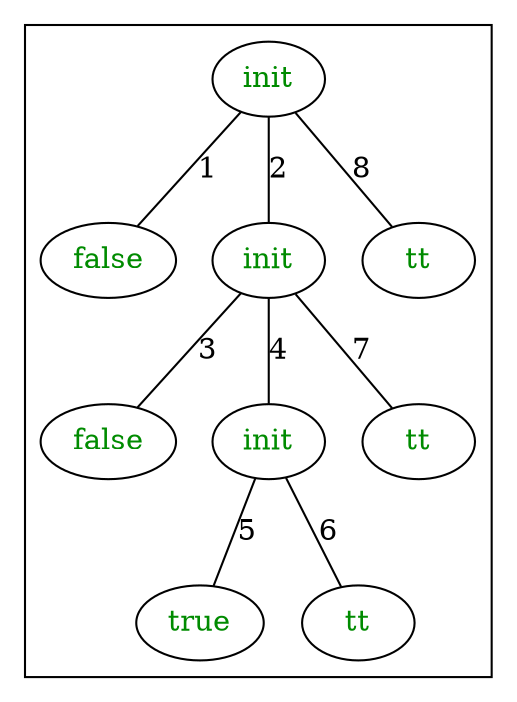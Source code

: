 graph G { subgraph cluster_0 { 0 [ label="init" fontcolor="#008B00" ] ; 1 [ label="false" fontcolor="#008B00" ] ; 2 [ label="init" fontcolor="#008B00" ] ; 3 [ label="false" fontcolor="#008B00" ] ; 4 [ label="init" fontcolor="#008B00" ] ; 5 [ label="true" fontcolor="#008B00" ] ; 6 [ label="tt" fontcolor="#008B00" ] ; 7 [ label="tt" fontcolor="#008B00" ] ; 8 [ label="tt" fontcolor="#008B00" ] ;  } 0 -- 1 [label=1] ; 0 -- 2 [label=2] ; 2 -- 3 [label=3] ; 2 -- 4 [label=4] ; 4 -- 5 [label=5] ; 4 -- 6 [label=6] ; 2 -- 7 [label=7] ; 0 -- 8 [label=8] ; }